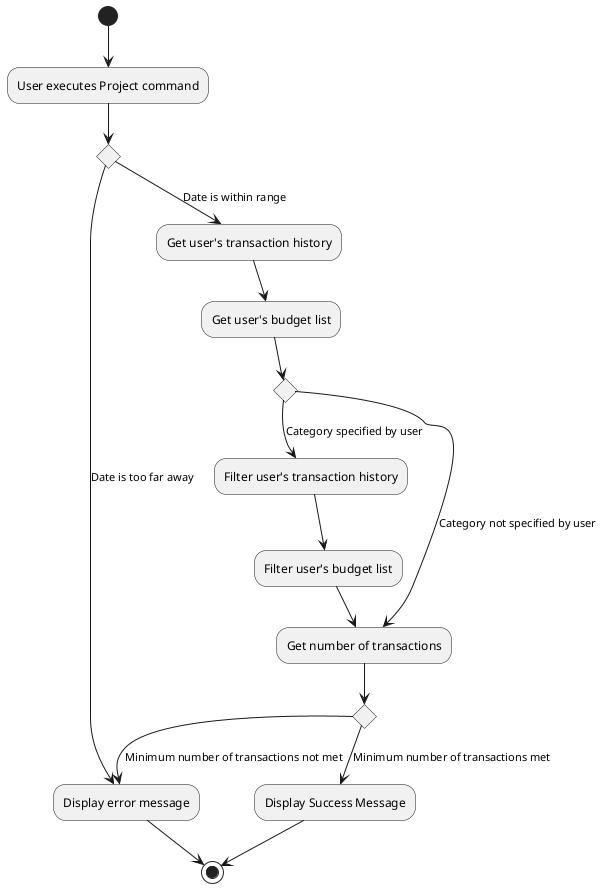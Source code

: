 @startuml
(*)  --> "User executes Project command"
if "" then
--> [Date is too far away] "Display error message"
else
--> [Date is within range] "Get user's transaction history"
--> "Get user's budget list"
if "" then
--> [Category specified by user] "Filter user's transaction history"
--> "Filter user's budget list"
--> "Get number of transactions"
else
--> [Category not specified by user] "Get number of transactions"
if "" then
--> [Minimum number of transactions met] "Display Success Message"
-->(*)
else
--> [Minimum number of transactions not met] "Display error message"
Endif
-->(*)
@enduml